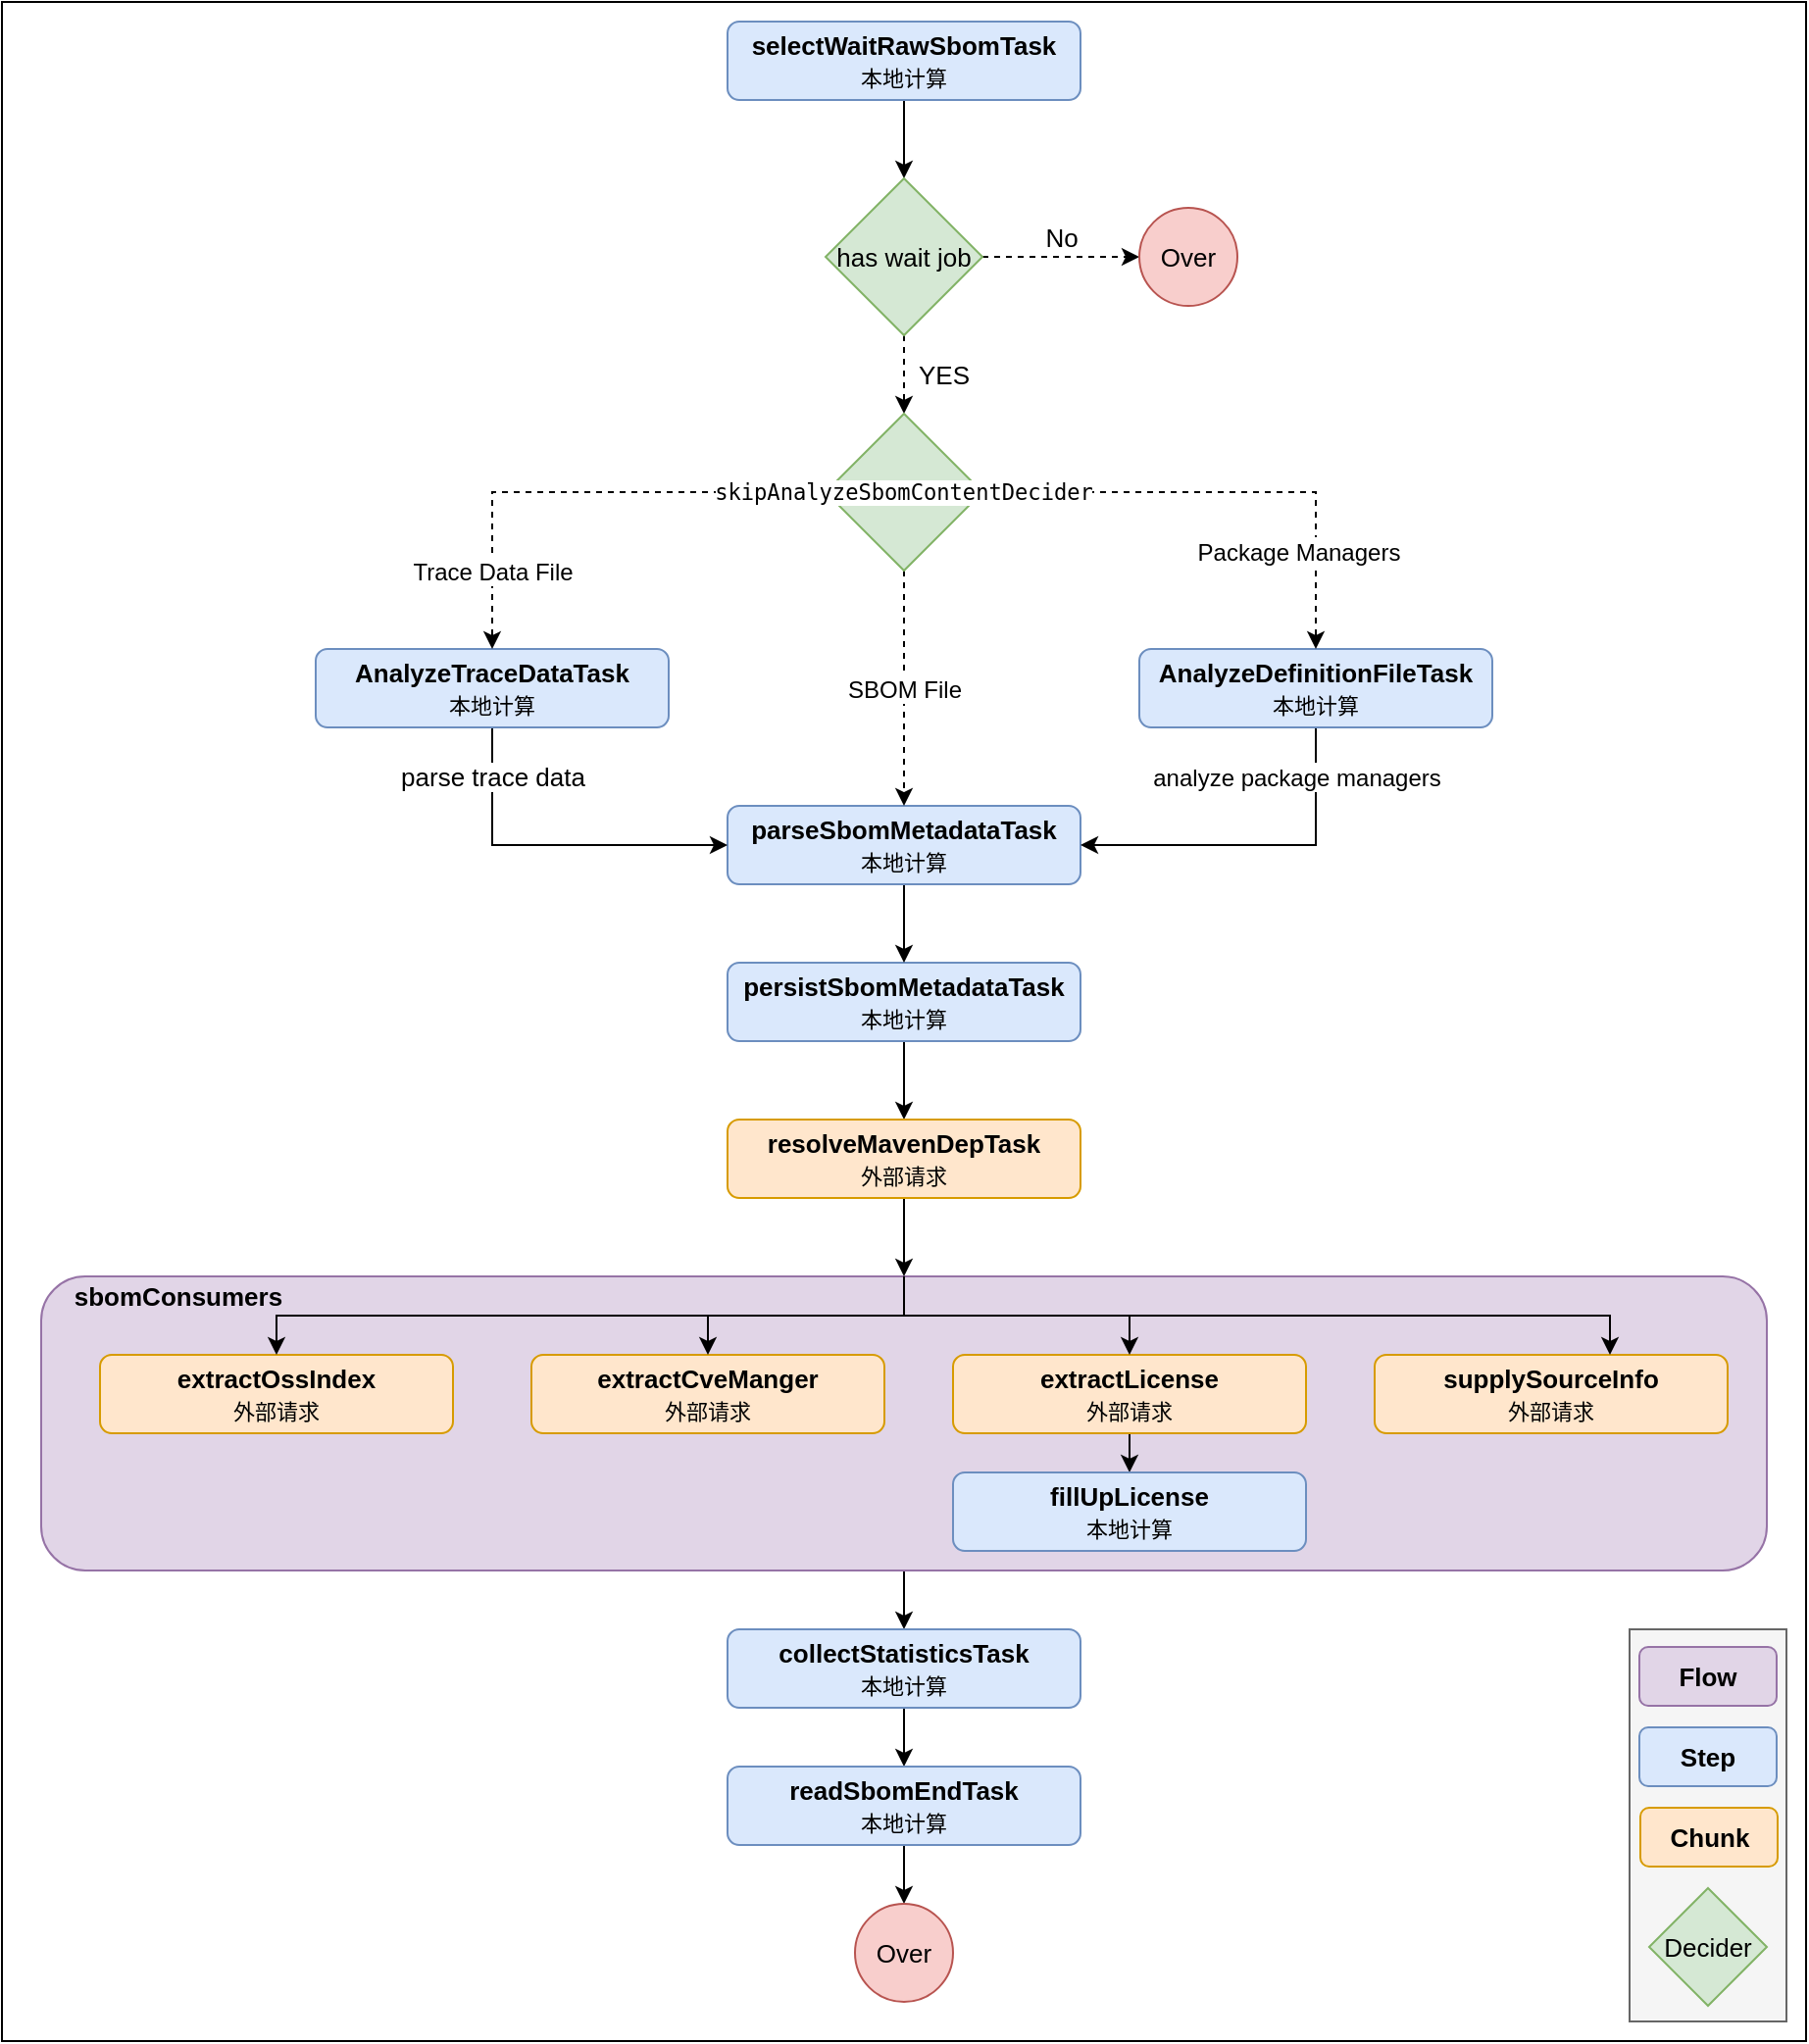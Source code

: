 <mxfile version="20.5.3" type="embed"><diagram id="M8MxXBrPchK3HFXcNhpn" name="Page-1"><mxGraphModel dx="1844" dy="536" grid="1" gridSize="10" guides="1" tooltips="1" connect="1" arrows="1" fold="1" page="1" pageScale="1" pageWidth="827" pageHeight="1169" math="0" shadow="0"><root><mxCell id="0"/><mxCell id="1" parent="0"/><mxCell id="101" value="" style="rounded=0;whiteSpace=wrap;html=1;" vertex="1" parent="1"><mxGeometry x="-260" width="920" height="1040" as="geometry"/></mxCell><mxCell id="46" style="edgeStyle=orthogonalEdgeStyle;rounded=0;orthogonalLoop=1;jettySize=auto;html=1;exitX=0.5;exitY=1;exitDx=0;exitDy=0;entryX=0.5;entryY=0;entryDx=0;entryDy=0;fontSize=13;" parent="1" source="47" target="50" edge="1"><mxGeometry relative="1" as="geometry"/></mxCell><mxCell id="47" value="selectWaitRawSbomTask&lt;br&gt;&lt;span style=&quot;font-size: 11px; font-weight: 400;&quot;&gt;本地计算&lt;/span&gt;" style="rounded=1;whiteSpace=wrap;html=1;fillColor=#dae8fc;strokeColor=#6c8ebf;fontSize=13;fontStyle=1" parent="1" vertex="1"><mxGeometry x="110" y="10" width="180" height="40" as="geometry"/></mxCell><mxCell id="48" value="No" style="edgeStyle=orthogonalEdgeStyle;rounded=0;orthogonalLoop=1;jettySize=auto;html=1;exitX=1;exitY=0.5;exitDx=0;exitDy=0;entryX=0;entryY=0.5;entryDx=0;entryDy=0;fontSize=13;dashed=1;" parent="1" source="50" target="51" edge="1"><mxGeometry y="10" relative="1" as="geometry"><mxPoint as="offset"/></mxGeometry></mxCell><mxCell id="49" value="YES" style="edgeStyle=orthogonalEdgeStyle;rounded=0;orthogonalLoop=1;jettySize=auto;html=1;exitX=0.5;exitY=1;exitDx=0;exitDy=0;entryX=0.5;entryY=0;entryDx=0;entryDy=0;fontSize=13;dashed=1;" parent="1" source="50" target="67" edge="1"><mxGeometry y="20" relative="1" as="geometry"><mxPoint as="offset"/></mxGeometry></mxCell><mxCell id="50" value="has wait job" style="rhombus;whiteSpace=wrap;html=1;fillColor=#d5e8d4;strokeColor=#82b366;fontSize=13;" parent="1" vertex="1"><mxGeometry x="160" y="90" width="80" height="80" as="geometry"/></mxCell><mxCell id="51" value="Over" style="ellipse;whiteSpace=wrap;html=1;aspect=fixed;fillColor=#f8cecc;strokeColor=#b85450;fontSize=13;" parent="1" vertex="1"><mxGeometry x="320" y="105" width="50" height="50" as="geometry"/></mxCell><mxCell id="52" style="edgeStyle=orthogonalEdgeStyle;rounded=0;orthogonalLoop=1;jettySize=auto;html=1;exitX=0.5;exitY=1;exitDx=0;exitDy=0;entryX=0.5;entryY=0;entryDx=0;entryDy=0;fontSize=12;fontColor=#000000;" parent="1" source="53" edge="1"><mxGeometry relative="1" as="geometry"><mxPoint x="200" y="570" as="targetPoint"/></mxGeometry></mxCell><mxCell id="53" value="persistSbomMetadataTask&lt;br&gt;&lt;span style=&quot;font-size: 11px; font-weight: 400;&quot;&gt;本地计算&lt;/span&gt;" style="rounded=1;whiteSpace=wrap;html=1;fillColor=#dae8fc;strokeColor=#6c8ebf;fontSize=13;fontStyle=1" parent="1" vertex="1"><mxGeometry x="110" y="490" width="180" height="40" as="geometry"/></mxCell><mxCell id="54" style="edgeStyle=orthogonalEdgeStyle;rounded=0;orthogonalLoop=1;jettySize=auto;html=1;exitX=0.5;exitY=1;exitDx=0;exitDy=0;fontSize=13;fontColor=#000000;" parent="1" source="55" target="53" edge="1"><mxGeometry relative="1" as="geometry"/></mxCell><mxCell id="55" value="parseSbomMetadataTask&lt;br&gt;&lt;span style=&quot;font-size: 11px; font-weight: 400;&quot;&gt;本地计算&lt;/span&gt;" style="rounded=1;whiteSpace=wrap;html=1;fillColor=#dae8fc;strokeColor=#6c8ebf;fontSize=13;fontStyle=1" parent="1" vertex="1"><mxGeometry x="110" y="410" width="180" height="40" as="geometry"/></mxCell><mxCell id="56" style="edgeStyle=orthogonalEdgeStyle;rounded=0;orthogonalLoop=1;jettySize=auto;html=1;exitX=0.5;exitY=1;exitDx=0;exitDy=0;entryX=0;entryY=0.5;entryDx=0;entryDy=0;fontSize=13;fontColor=#000000;" parent="1" source="58" target="55" edge="1"><mxGeometry relative="1" as="geometry"/></mxCell><mxCell id="57" value="parse trace data" style="edgeLabel;html=1;align=center;verticalAlign=middle;resizable=0;points=[];fontSize=13;fontColor=#000000;" parent="56" vertex="1" connectable="0"><mxGeometry x="-0.367" relative="1" as="geometry"><mxPoint y="-32" as="offset"/></mxGeometry></mxCell><mxCell id="58" value="AnalyzeTraceDataTask&lt;br&gt;&lt;span style=&quot;font-size: 11px; font-weight: 400;&quot;&gt;本地计算&lt;/span&gt;" style="rounded=1;whiteSpace=wrap;html=1;fillColor=#dae8fc;strokeColor=#6c8ebf;fontSize=13;fontStyle=1" parent="1" vertex="1"><mxGeometry x="-100" y="330" width="180" height="40" as="geometry"/></mxCell><mxCell id="59" style="edgeStyle=orthogonalEdgeStyle;rounded=0;orthogonalLoop=1;jettySize=auto;html=1;entryX=1;entryY=0.5;entryDx=0;entryDy=0;fontSize=13;fontColor=#000000;exitX=0.5;exitY=1;exitDx=0;exitDy=0;" parent="1" source="61" target="55" edge="1"><mxGeometry relative="1" as="geometry"/></mxCell><mxCell id="60" value="&lt;font style=&quot;font-size: 12px&quot;&gt;analyze package managers&lt;/font&gt;" style="edgeLabel;html=1;align=center;verticalAlign=middle;resizable=0;points=[];fontSize=13;fontColor=#000000;" parent="59" vertex="1" connectable="0"><mxGeometry x="-0.044" y="1" relative="1" as="geometry"><mxPoint x="16" y="-36" as="offset"/></mxGeometry></mxCell><mxCell id="61" value="AnalyzeDefinitionFileTask&lt;br&gt;&lt;span style=&quot;font-size: 11px; font-weight: 400;&quot;&gt;本地计算&lt;/span&gt;" style="rounded=1;whiteSpace=wrap;html=1;fillColor=#dae8fc;strokeColor=#6c8ebf;fontSize=13;fontStyle=1" parent="1" vertex="1"><mxGeometry x="320" y="330" width="180" height="40" as="geometry"/></mxCell><mxCell id="62" value="&lt;font style=&quot;font-size: 12px&quot;&gt;SBOM File&lt;/font&gt;" style="edgeStyle=orthogonalEdgeStyle;rounded=0;orthogonalLoop=1;jettySize=auto;html=1;exitX=0.5;exitY=1;exitDx=0;exitDy=0;entryX=0.5;entryY=0;entryDx=0;entryDy=0;fontSize=13;fontColor=#000000;dashed=1;" parent="1" source="67" target="55" edge="1"><mxGeometry relative="1" as="geometry"><mxPoint x="200" y="310" as="sourcePoint"/></mxGeometry></mxCell><mxCell id="63" style="edgeStyle=orthogonalEdgeStyle;rounded=0;orthogonalLoop=1;jettySize=auto;html=1;fontSize=13;fontColor=#000000;dashed=1;" parent="1" source="67" target="58" edge="1"><mxGeometry relative="1" as="geometry"/></mxCell><mxCell id="64" value="&lt;font style=&quot;font-size: 12px&quot;&gt;Trace Data File&lt;/font&gt;" style="edgeLabel;html=1;align=center;verticalAlign=middle;resizable=0;points=[];fontSize=13;fontColor=#000000;" parent="63" vertex="1" connectable="0"><mxGeometry x="-0.009" relative="1" as="geometry"><mxPoint x="-46" y="40" as="offset"/></mxGeometry></mxCell><mxCell id="65" style="edgeStyle=orthogonalEdgeStyle;rounded=0;orthogonalLoop=1;jettySize=auto;html=1;exitX=1;exitY=0.5;exitDx=0;exitDy=0;entryX=0.5;entryY=0;entryDx=0;entryDy=0;fontSize=13;fontColor=#000000;dashed=1;" parent="1" source="67" target="61" edge="1"><mxGeometry relative="1" as="geometry"/></mxCell><mxCell id="66" value="&lt;font style=&quot;font-size: 12px&quot;&gt;Package Managers&lt;/font&gt;" style="edgeLabel;html=1;align=center;verticalAlign=middle;resizable=0;points=[];fontSize=13;fontColor=#000000;" parent="65" vertex="1" connectable="0"><mxGeometry x="0.339" y="3" relative="1" as="geometry"><mxPoint x="-7" y="33" as="offset"/></mxGeometry></mxCell><mxCell id="67" value="&lt;pre style=&quot;background-color: rgb(255 , 255 , 255) ; font-family: &amp;#34;jetbrains mono&amp;#34; , monospace ; font-size: 8.3pt&quot;&gt;&lt;pre style=&quot;font-family: &amp;#34;jetbrains mono&amp;#34; , monospace ; font-size: 8.3pt&quot;&gt;skipAnalyzeSbomContentDecider&lt;/pre&gt;&lt;/pre&gt;" style="rhombus;whiteSpace=wrap;html=1;fillColor=#d5e8d4;strokeColor=#82b366;fontSize=13;" parent="1" vertex="1"><mxGeometry x="160" y="210" width="80" height="80" as="geometry"/></mxCell><mxCell id="68" style="edgeStyle=orthogonalEdgeStyle;rounded=0;orthogonalLoop=1;jettySize=auto;html=1;entryX=0.5;entryY=0;entryDx=0;entryDy=0;fontSize=12;fontColor=#000000;" parent="1" source="69" target="84" edge="1"><mxGeometry relative="1" as="geometry"/></mxCell><mxCell id="69" value="" style="rounded=1;whiteSpace=wrap;html=1;fontSize=12;fillColor=#e1d5e7;strokeColor=#9673a6;" parent="1" vertex="1"><mxGeometry x="-240" y="650" width="880" height="150" as="geometry"/></mxCell><mxCell id="70" value="&lt;b&gt;sbomConsumers&lt;/b&gt;" style="text;html=1;strokeColor=none;fillColor=none;align=center;verticalAlign=middle;whiteSpace=wrap;rounded=0;fontSize=13;fontColor=#000000;" parent="1" vertex="1"><mxGeometry x="-240" y="650" width="140" height="20" as="geometry"/></mxCell><mxCell id="71" style="edgeStyle=orthogonalEdgeStyle;rounded=0;orthogonalLoop=1;jettySize=auto;html=1;exitX=0.5;exitY=1;exitDx=0;exitDy=0;fontSize=12;fontColor=#000000;" parent="1" source="72" edge="1"><mxGeometry relative="1" as="geometry"><mxPoint x="200" y="650" as="targetPoint"/></mxGeometry></mxCell><mxCell id="72" value="&lt;b&gt;resolveMavenDepTask&lt;br&gt;&lt;/b&gt;&lt;span style=&quot;font-size: 11px; font-weight: 400;&quot;&gt;外部请求&lt;/span&gt;&lt;b&gt;&lt;br&gt;&lt;/b&gt;" style="rounded=1;whiteSpace=wrap;html=1;fillColor=#ffe6cc;strokeColor=#d79b00;fontSize=13;fontStyle=1" parent="1" vertex="1"><mxGeometry x="110" y="570" width="180" height="40" as="geometry"/></mxCell><mxCell id="73" value="extractOssIndex&lt;br&gt;&lt;span style=&quot;font-size: 11px; font-weight: 400;&quot;&gt;外部请求&lt;/span&gt;" style="rounded=1;whiteSpace=wrap;html=1;fillColor=#ffe6cc;strokeColor=#d79b00;fontSize=13;fontStyle=1" parent="1" vertex="1"><mxGeometry x="-210" y="690" width="180" height="40" as="geometry"/></mxCell><mxCell id="74" style="edgeStyle=orthogonalEdgeStyle;rounded=0;orthogonalLoop=1;jettySize=auto;html=1;exitX=0.5;exitY=1;exitDx=0;exitDy=0;entryX=0.5;entryY=0;entryDx=0;entryDy=0;fontSize=12;fontColor=#000000;" parent="1" source="75" target="78" edge="1"><mxGeometry relative="1" as="geometry"/></mxCell><mxCell id="75" value="extractLicense&lt;br&gt;&lt;span style=&quot;font-size: 11px; font-weight: 400;&quot;&gt;外部请求&lt;/span&gt;" style="rounded=1;whiteSpace=wrap;html=1;fillColor=#ffe6cc;strokeColor=#d79b00;fontSize=13;fontStyle=1" parent="1" vertex="1"><mxGeometry x="225" y="690" width="180" height="40" as="geometry"/></mxCell><mxCell id="76" value="extractCveManger&lt;br&gt;&lt;span style=&quot;font-size: 11px; font-weight: 400;&quot;&gt;外部请求&lt;/span&gt;" style="rounded=1;whiteSpace=wrap;html=1;fillColor=#ffe6cc;strokeColor=#d79b00;fontSize=13;fontStyle=1" parent="1" vertex="1"><mxGeometry x="10" y="690" width="180" height="40" as="geometry"/></mxCell><mxCell id="77" value="supplySourceInfo&lt;br&gt;&lt;span style=&quot;font-weight: normal;&quot;&gt;&lt;font style=&quot;font-size: 11px;&quot;&gt;外部请求&lt;/font&gt;&lt;/span&gt;" style="rounded=1;whiteSpace=wrap;html=1;fillColor=#ffe6cc;strokeColor=#d79b00;fontSize=13;fontStyle=1" parent="1" vertex="1"><mxGeometry x="440" y="690" width="180" height="40" as="geometry"/></mxCell><mxCell id="78" value="fillUpLicense&lt;br&gt;&lt;span style=&quot;font-size: 11px; font-weight: 400;&quot;&gt;本地计算&lt;/span&gt;" style="rounded=1;whiteSpace=wrap;html=1;fillColor=#dae8fc;strokeColor=#6c8ebf;fontSize=13;fontStyle=1" parent="1" vertex="1"><mxGeometry x="225" y="750" width="180" height="40" as="geometry"/></mxCell><mxCell id="79" style="edgeStyle=orthogonalEdgeStyle;rounded=0;orthogonalLoop=1;jettySize=auto;html=1;fontSize=12;fontColor=#000000;entryX=0.5;entryY=0;entryDx=0;entryDy=0;" parent="1" target="76" edge="1"><mxGeometry relative="1" as="geometry"><mxPoint x="560" y="620" as="targetPoint"/><mxPoint x="200" y="650" as="sourcePoint"/><Array as="points"><mxPoint x="200" y="670"/><mxPoint x="100" y="670"/></Array></mxGeometry></mxCell><mxCell id="80" style="edgeStyle=orthogonalEdgeStyle;rounded=0;orthogonalLoop=1;jettySize=auto;html=1;fontSize=12;fontColor=#000000;entryX=0.5;entryY=0;entryDx=0;entryDy=0;" parent="1" target="75" edge="1"><mxGeometry relative="1" as="geometry"><mxPoint x="570" y="630" as="targetPoint"/><mxPoint x="200" y="650" as="sourcePoint"/><Array as="points"><mxPoint x="200" y="670"/><mxPoint x="315" y="670"/></Array></mxGeometry></mxCell><mxCell id="81" style="edgeStyle=orthogonalEdgeStyle;rounded=0;orthogonalLoop=1;jettySize=auto;html=1;fontSize=12;fontColor=#000000;" parent="1" edge="1"><mxGeometry relative="1" as="geometry"><mxPoint x="560" y="690" as="targetPoint"/><mxPoint x="200" y="650" as="sourcePoint"/><Array as="points"><mxPoint x="200" y="670"/><mxPoint x="560" y="670"/></Array></mxGeometry></mxCell><mxCell id="82" style="edgeStyle=orthogonalEdgeStyle;rounded=0;orthogonalLoop=1;jettySize=auto;html=1;fontSize=12;fontColor=#000000;entryX=0.5;entryY=0;entryDx=0;entryDy=0;" parent="1" target="73" edge="1"><mxGeometry relative="1" as="geometry"><mxPoint x="560" y="620" as="targetPoint"/><mxPoint x="200" y="651" as="sourcePoint"/><Array as="points"><mxPoint x="200" y="670"/><mxPoint x="-120" y="670"/></Array></mxGeometry></mxCell><mxCell id="83" style="edgeStyle=orthogonalEdgeStyle;rounded=0;orthogonalLoop=1;jettySize=auto;html=1;exitX=0.5;exitY=1;exitDx=0;exitDy=0;entryX=0.5;entryY=0;entryDx=0;entryDy=0;fontSize=12;fontColor=#000000;" parent="1" source="84" target="86" edge="1"><mxGeometry relative="1" as="geometry"/></mxCell><mxCell id="84" value="collectStatisticsTask&lt;br&gt;&lt;span style=&quot;font-size: 11px; font-weight: 400;&quot;&gt;本地计算&lt;/span&gt;" style="rounded=1;whiteSpace=wrap;html=1;fillColor=#dae8fc;strokeColor=#6c8ebf;fontSize=13;fontStyle=1" parent="1" vertex="1"><mxGeometry x="110" y="830" width="180" height="40" as="geometry"/></mxCell><mxCell id="85" style="edgeStyle=orthogonalEdgeStyle;rounded=0;orthogonalLoop=1;jettySize=auto;html=1;exitX=0.5;exitY=1;exitDx=0;exitDy=0;entryX=0.5;entryY=0;entryDx=0;entryDy=0;fontSize=12;fontColor=#000000;" parent="1" source="86" target="87" edge="1"><mxGeometry relative="1" as="geometry"/></mxCell><mxCell id="86" value="readSbomEndTask&lt;br&gt;&lt;span style=&quot;font-size: 11px; font-weight: 400;&quot;&gt;本地计算&lt;/span&gt;" style="rounded=1;whiteSpace=wrap;html=1;fillColor=#dae8fc;strokeColor=#6c8ebf;fontSize=13;fontStyle=1" parent="1" vertex="1"><mxGeometry x="110" y="900" width="180" height="40" as="geometry"/></mxCell><mxCell id="87" value="Over" style="ellipse;whiteSpace=wrap;html=1;aspect=fixed;fillColor=#f8cecc;strokeColor=#b85450;fontSize=13;" parent="1" vertex="1"><mxGeometry x="175" y="970" width="50" height="50" as="geometry"/></mxCell><mxCell id="102" value="" style="group" vertex="1" connectable="0" parent="1"><mxGeometry x="570" y="830" width="80" height="200" as="geometry"/></mxCell><mxCell id="95" value="" style="rounded=0;whiteSpace=wrap;html=1;fontSize=11;fillColor=#f5f5f5;fontColor=#333333;strokeColor=#666666;movable=1;resizable=1;rotatable=1;deletable=1;editable=1;connectable=1;container=0;" parent="102" vertex="1"><mxGeometry width="80" height="200" as="geometry"/></mxCell><mxCell id="96" value="Decider" style="rhombus;whiteSpace=wrap;html=1;fillColor=#d5e8d4;strokeColor=#82b366;fontSize=13;movable=1;resizable=1;rotatable=1;deletable=1;editable=1;connectable=1;" parent="102" vertex="1"><mxGeometry x="10" y="132" width="60" height="60" as="geometry"/></mxCell><mxCell id="97" value="Step" style="rounded=1;whiteSpace=wrap;html=1;fillColor=#dae8fc;strokeColor=#6c8ebf;fontSize=13;fontStyle=1;movable=1;resizable=1;rotatable=1;deletable=1;editable=1;connectable=1;" parent="102" vertex="1"><mxGeometry x="5" y="50" width="70" height="30" as="geometry"/></mxCell><mxCell id="98" value="Chunk" style="rounded=1;whiteSpace=wrap;html=1;fillColor=#ffe6cc;strokeColor=#d79b00;fontSize=13;fontStyle=1;movable=1;resizable=1;rotatable=1;deletable=1;editable=1;connectable=1;" parent="102" vertex="1"><mxGeometry x="5.5" y="91" width="70" height="30" as="geometry"/></mxCell><mxCell id="99" value="Flow" style="rounded=1;whiteSpace=wrap;html=1;fillColor=#e1d5e7;strokeColor=#9673a6;fontSize=13;fontStyle=1;movable=1;resizable=1;rotatable=1;deletable=1;editable=1;connectable=1;" parent="102" vertex="1"><mxGeometry x="5" y="9" width="70" height="30" as="geometry"/></mxCell></root></mxGraphModel></diagram></mxfile>
